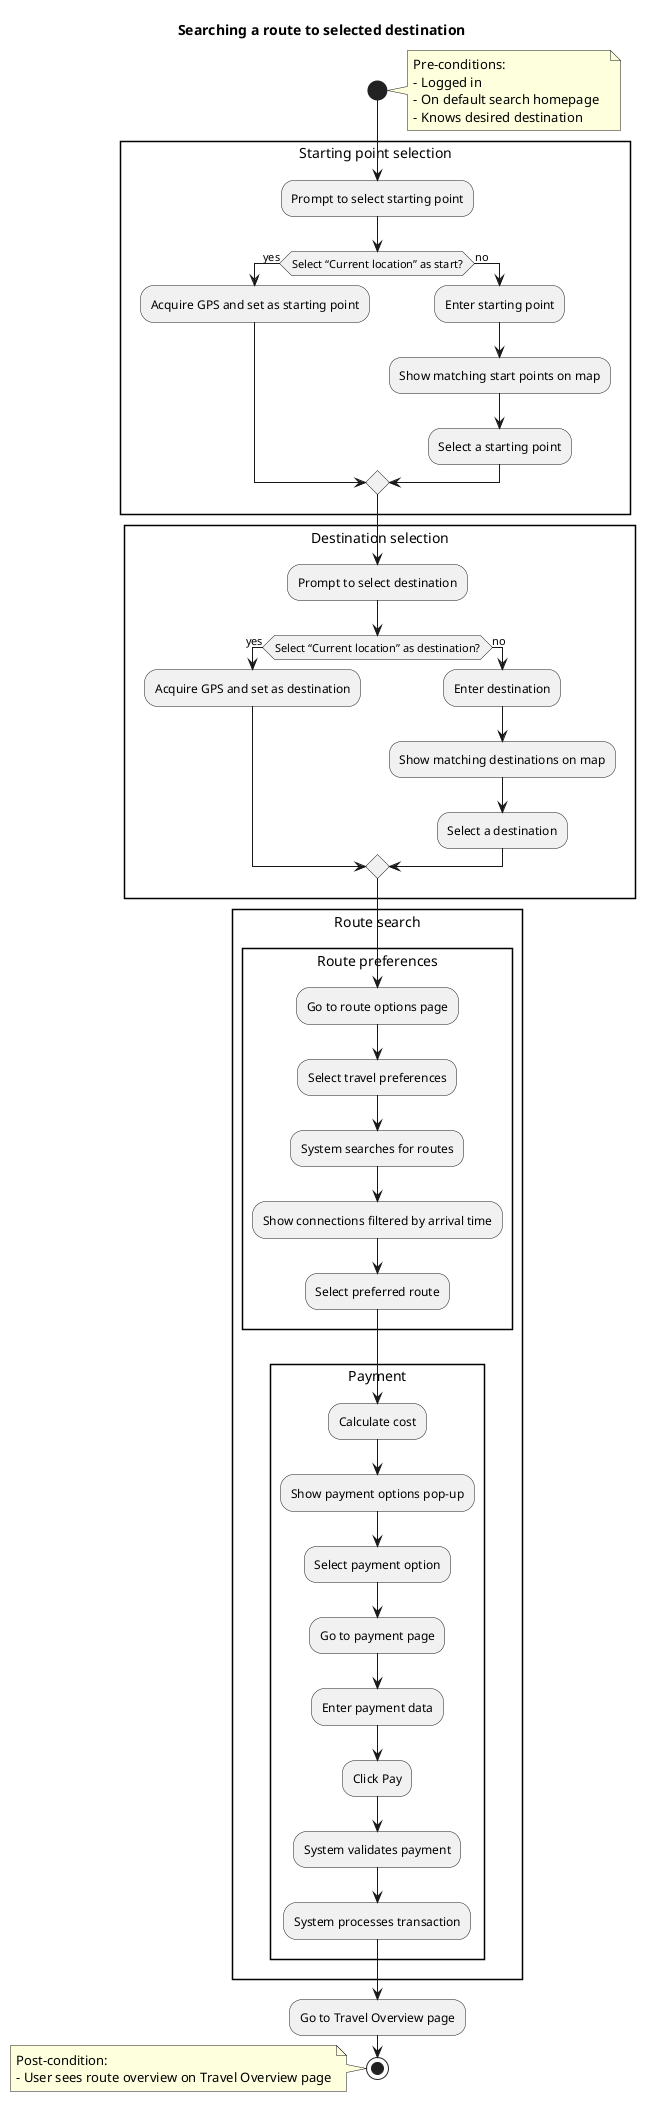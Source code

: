 @startuml
title Searching a route to selected destination
start
note right
  Pre-conditions:
  – Logged in  
  – On default search homepage  
  – Knows desired destination  
end note

rectangle "Starting point selection" {
  :Prompt to select starting point;
  
  if (Select “Current location” as start?) then (yes)
    :Acquire GPS and set as starting point;
  else (no)
    :Enter starting point;
    :Show matching start points on map;
    :Select a starting point;
  endif
}

rectangle "Destination selection" {
  :Prompt to select destination;
  
  if (Select “Current location” as destination?) then (yes)
    :Acquire GPS and set as destination;
  else (no)
    :Enter destination;
    :Show matching destinations on map;
    :Select a destination;
  endif
}

rectangle "Route search" {
  rectangle "Route preferences" {
    :Go to route options page;
    :Select travel preferences;
    :System searches for routes;
    :Show connections filtered by arrival time;
    :Select preferred route;
  }
  rectangle "Payment" {
    :Calculate cost;
    
    :Show payment options pop-up;
    :Select payment option;
    
    :Go to payment page;
    :Enter payment data;
    :Click Pay;
    :System validates payment;
    :System processes transaction;
  }
}
  
  :Go to Travel Overview page;
  stop

note left
  Post-condition:
  – User sees route overview on Travel Overview page
end note
@enduml
